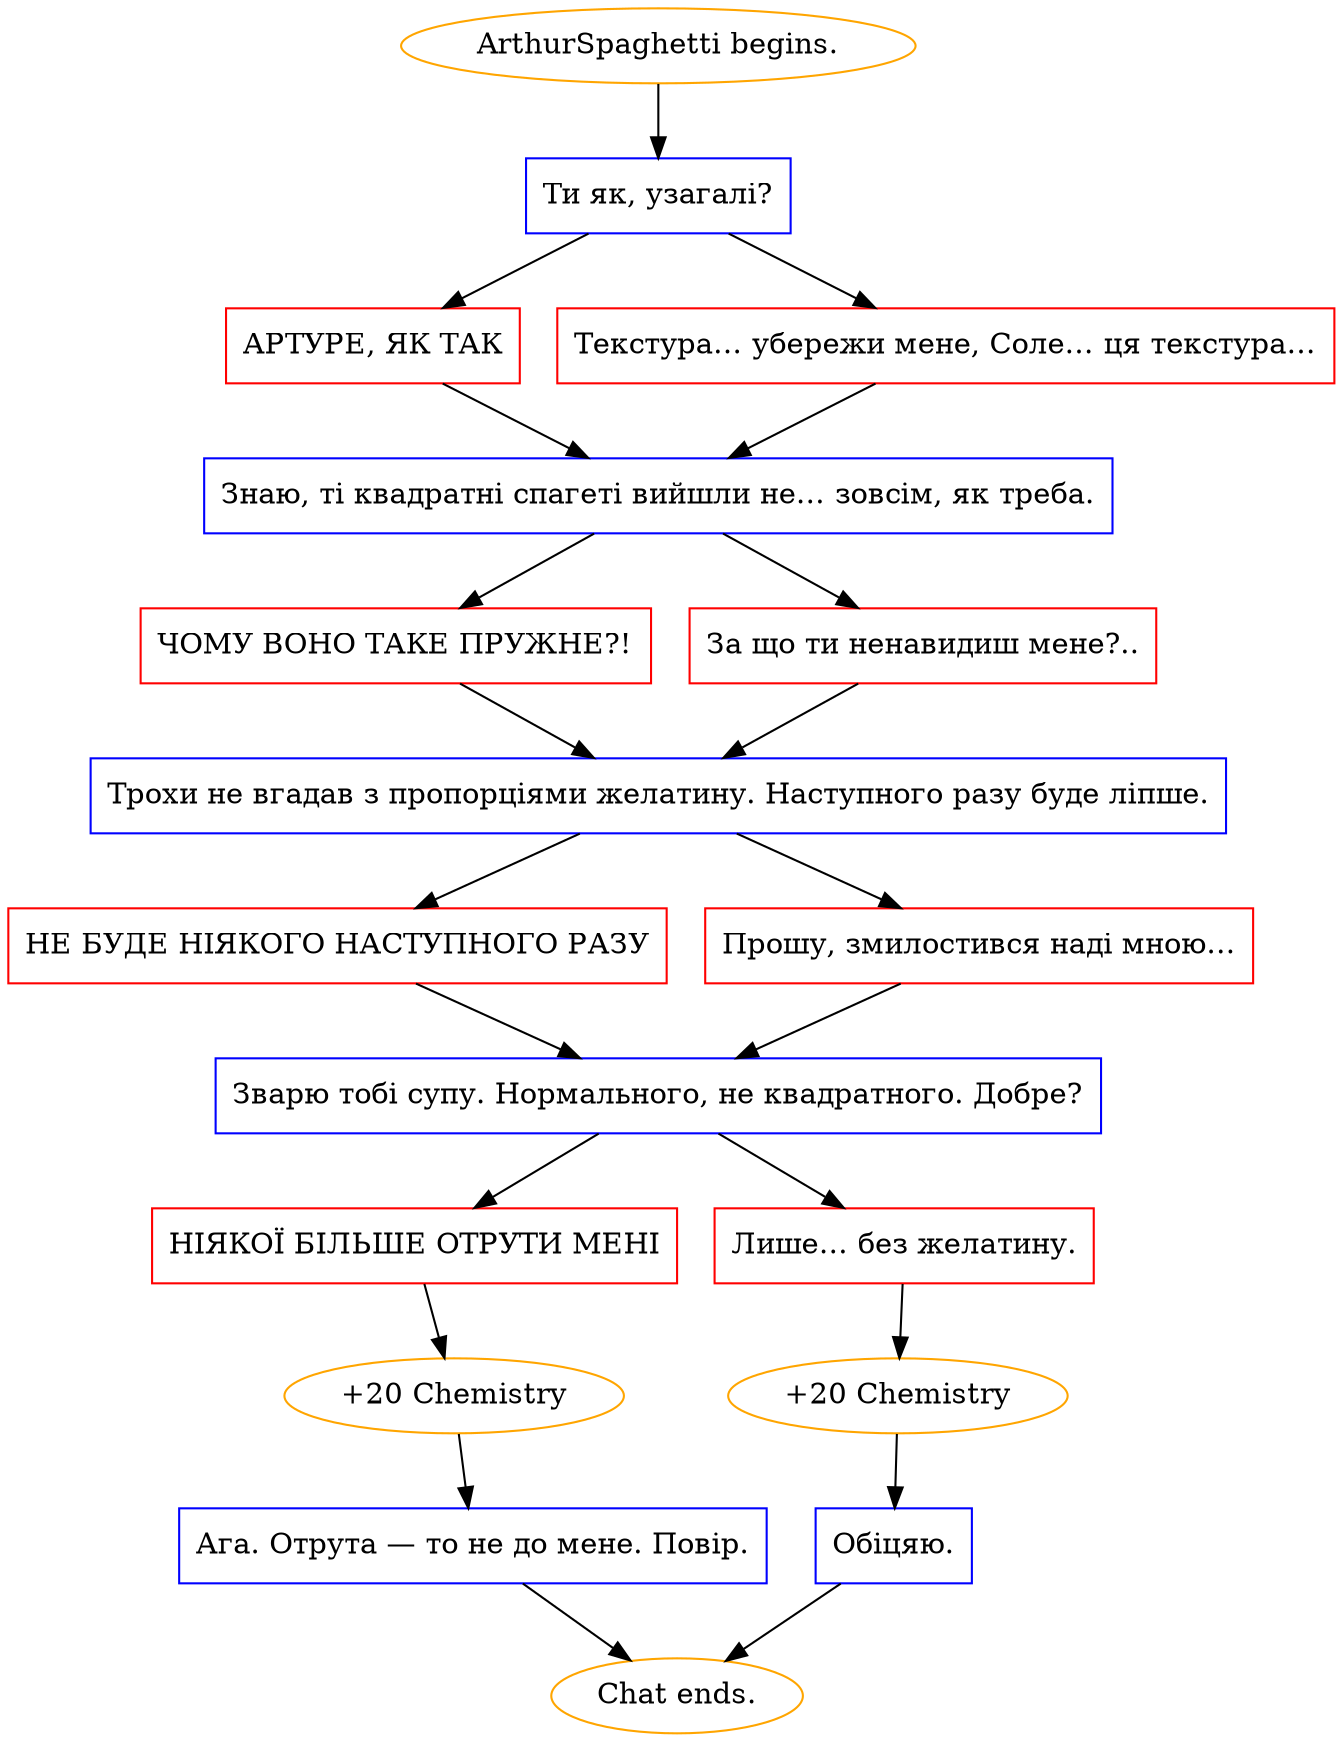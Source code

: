 digraph {
	"ArthurSpaghetti begins." [color=orange];
		"ArthurSpaghetti begins." -> j1027092244;
	j1027092244 [label="Ти як, узагалі?",shape=box,color=blue];
		j1027092244 -> j3747168246;
		j1027092244 -> j2546193757;
	j3747168246 [label="АРТУРЕ, ЯК ТАК",shape=box,color=red];
		j3747168246 -> j14889787;
	j2546193757 [label="Текстура… убережи мене, Соле… ця текстура…",shape=box,color=red];
		j2546193757 -> j14889787;
	j14889787 [label="Знаю, ті квадратні спагеті вийшли не… зовсім, як треба.",shape=box,color=blue];
		j14889787 -> j4036477431;
		j14889787 -> j1585390327;
	j4036477431 [label="ЧОМУ ВОНО ТАКЕ ПРУЖНЕ?!",shape=box,color=red];
		j4036477431 -> j1859180705;
	j1585390327 [label="За що ти ненавидиш мене?..",shape=box,color=red];
		j1585390327 -> j1859180705;
	j1859180705 [label="Трохи не вгадав з пропорціями желатину. Наступного разу буде ліпше.",shape=box,color=blue];
		j1859180705 -> j3483875113;
		j1859180705 -> j2429951757;
	j3483875113 [label="НЕ БУДЕ НІЯКОГО НАСТУПНОГО РАЗУ",shape=box,color=red];
		j3483875113 -> j731642618;
	j2429951757 [label="Прошу, змилостився наді мною…",shape=box,color=red];
		j2429951757 -> j731642618;
	j731642618 [label="Зварю тобі супу. Нормального, не квадратного. Добре?",shape=box,color=blue];
		j731642618 -> j2972713913;
		j731642618 -> j3898706799;
	j2972713913 [label="НІЯКОЇ БІЛЬШЕ ОТРУТИ МЕНІ",shape=box,color=red];
		j2972713913 -> j1561532361;
	j3898706799 [label="Лише… без желатину.",shape=box,color=red];
		j3898706799 -> j2550206672;
	j1561532361 [label="+20 Chemistry",color=orange];
		j1561532361 -> j2206842760;
	j2550206672 [label="+20 Chemistry",color=orange];
		j2550206672 -> j1528462242;
	j2206842760 [label="Ага. Отрута — то не до мене. Повір.",shape=box,color=blue];
		j2206842760 -> "Chat ends.";
	j1528462242 [label="Обіцяю.",shape=box,color=blue];
		j1528462242 -> "Chat ends.";
	"Chat ends." [color=orange];
}